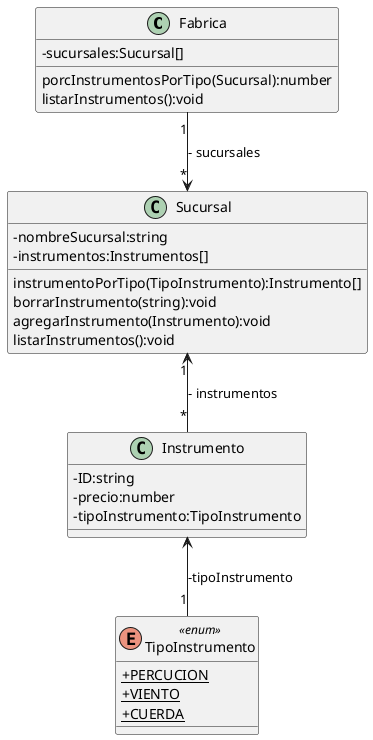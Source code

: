 @startuml "La Fábrica"
skinparam classAttributeIconSize 0

class Fabrica {
    - sucursales:Sucursal[]

    porcInstrumentosPorTipo(Sucursal):number
    listarInstrumentos():void

}

class Sucursal {
    - nombreSucursal:string
    - instrumentos:Instrumentos[]

    instrumentoPorTipo(TipoInstrumento):Instrumento[]
    borrarInstrumento(string):void
    agregarInstrumento(Instrumento):void
    listarInstrumentos():void
    
}

class Instrumento {
    - ID:string
    - precio:number
    - tipoInstrumento:TipoInstrumento

}

enum TipoInstrumento <<enum>> {
    {static} + PERCUCION
    {static} + VIENTO
    {static} + CUERDA
}



Fabrica "1" --> "*" Sucursal: "- sucursales"
Sucursal "1" <-- "*" Instrumento: "- instrumentos"
Instrumento <-- "1" TipoInstrumento: "-tipoInstrumento"

@enduml